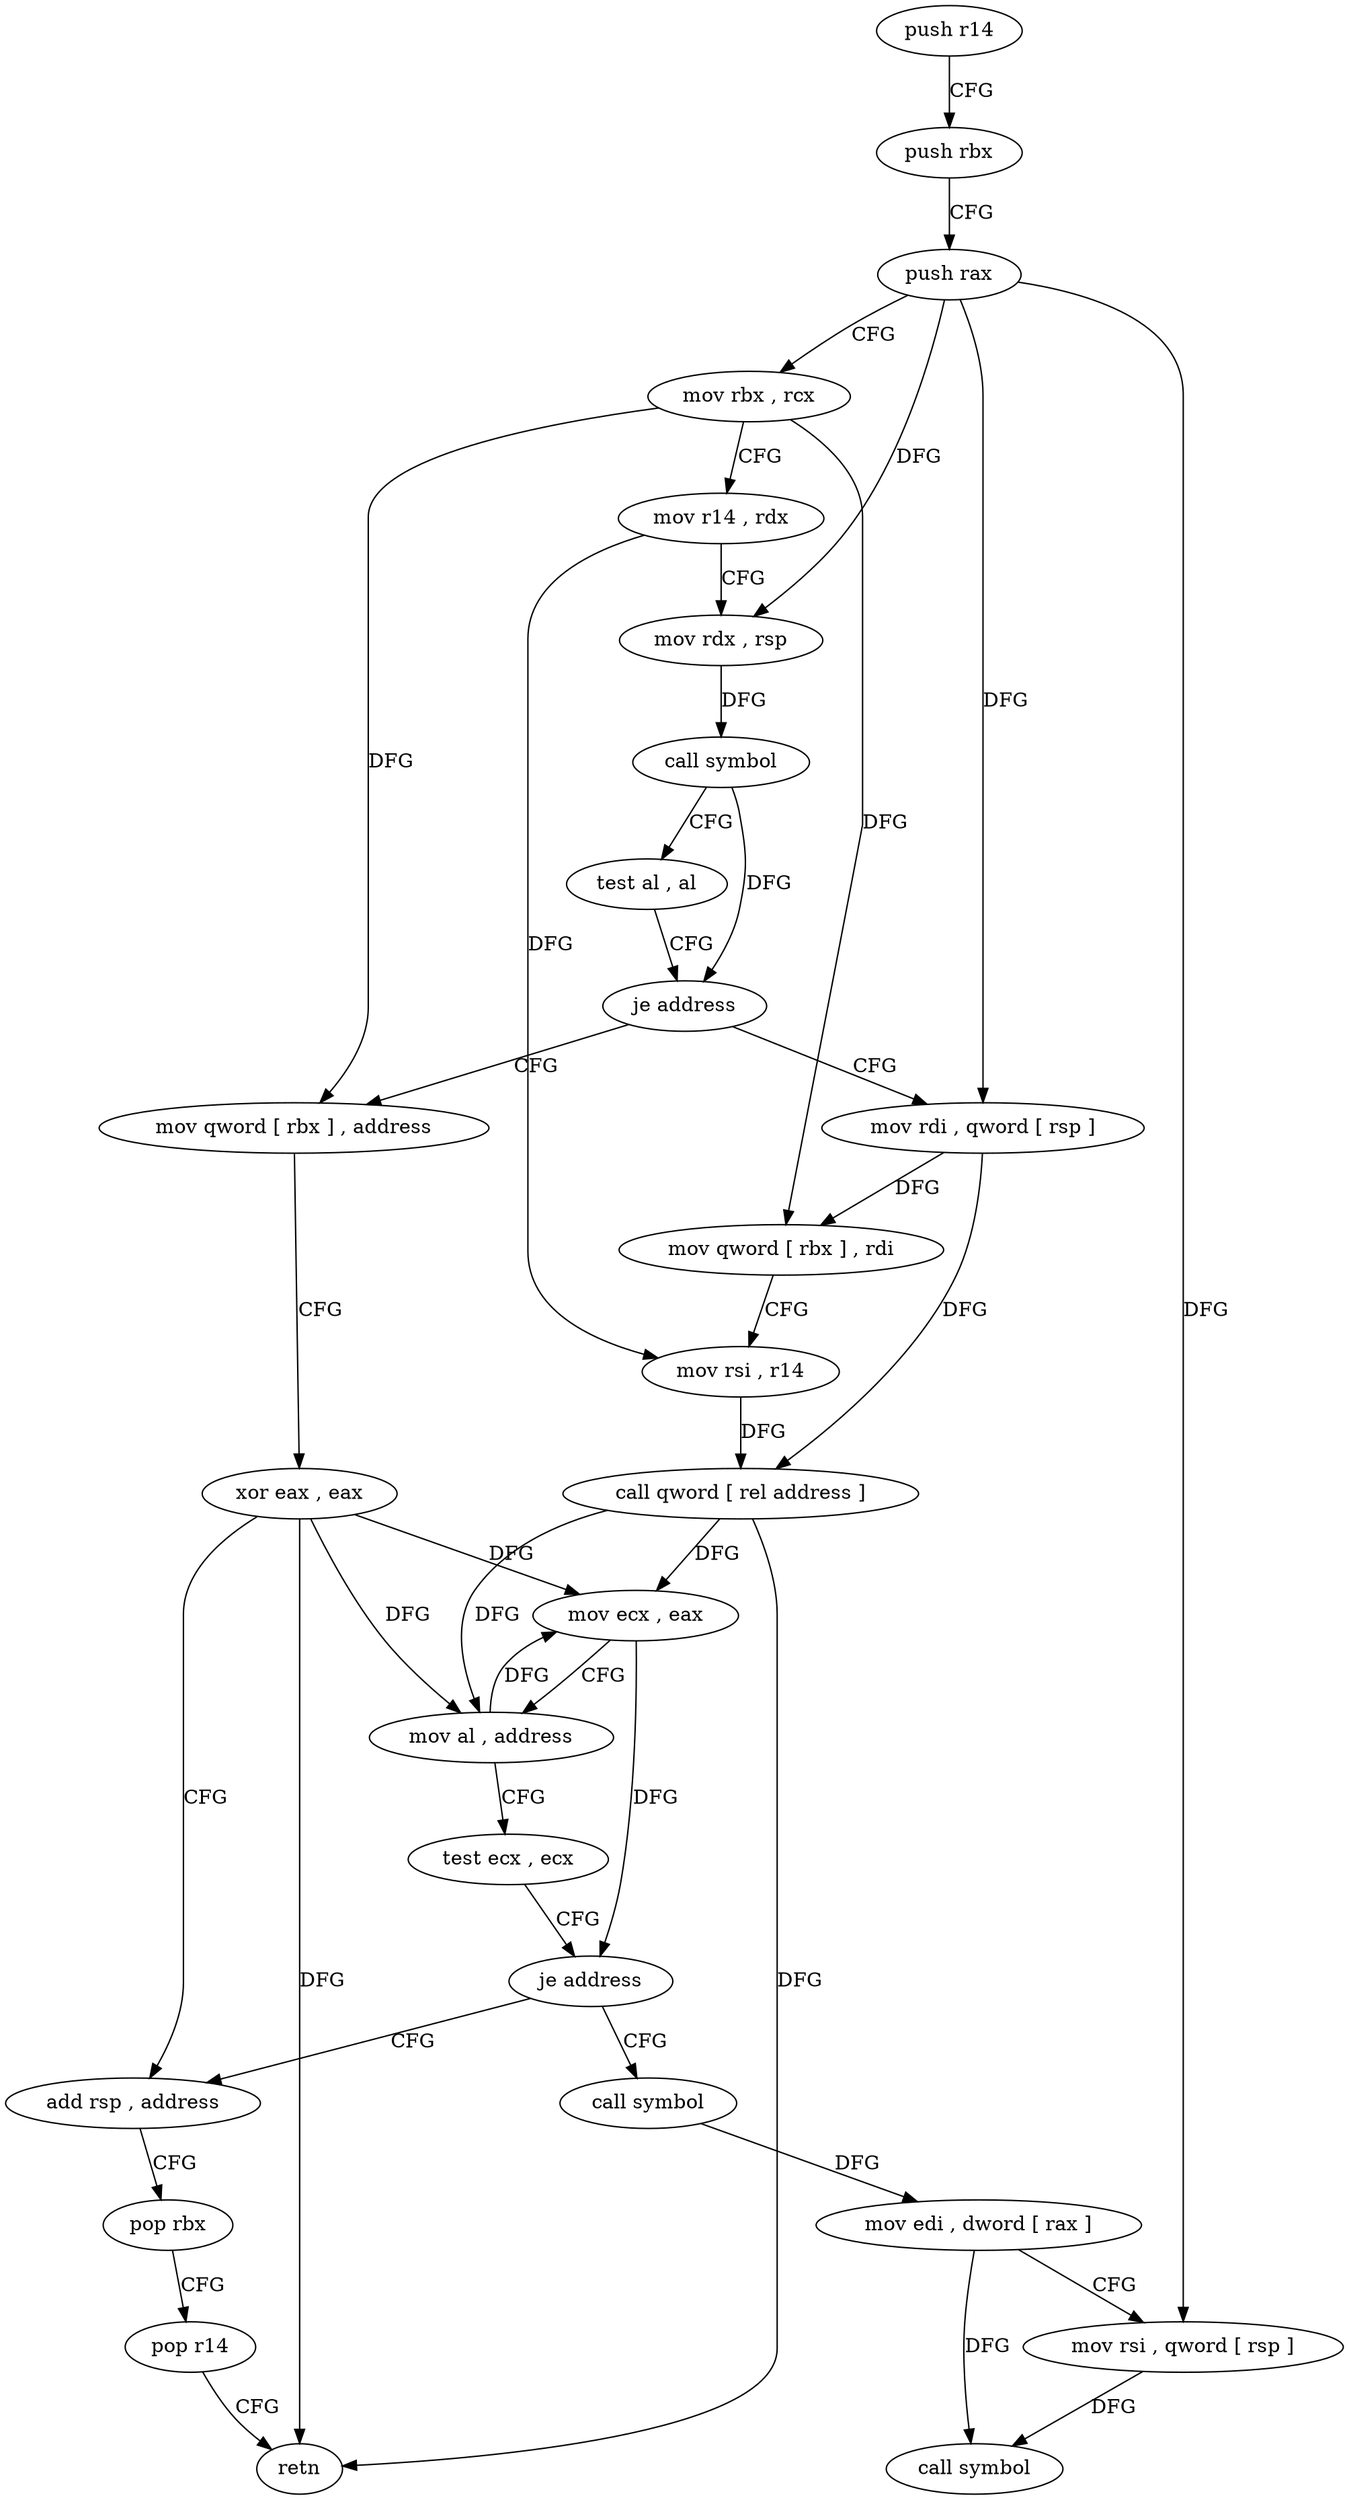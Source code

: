 digraph "func" {
"4246896" [label = "push r14" ]
"4246898" [label = "push rbx" ]
"4246899" [label = "push rax" ]
"4246900" [label = "mov rbx , rcx" ]
"4246903" [label = "mov r14 , rdx" ]
"4246906" [label = "mov rdx , rsp" ]
"4246909" [label = "call symbol" ]
"4246914" [label = "test al , al" ]
"4246916" [label = "je address" ]
"4246958" [label = "mov qword [ rbx ] , address" ]
"4246918" [label = "mov rdi , qword [ rsp ]" ]
"4246965" [label = "xor eax , eax" ]
"4246967" [label = "add rsp , address" ]
"4246922" [label = "mov qword [ rbx ] , rdi" ]
"4246925" [label = "mov rsi , r14" ]
"4246928" [label = "call qword [ rel address ]" ]
"4246934" [label = "mov ecx , eax" ]
"4246936" [label = "mov al , address" ]
"4246938" [label = "test ecx , ecx" ]
"4246940" [label = "je address" ]
"4246942" [label = "call symbol" ]
"4246971" [label = "pop rbx" ]
"4246972" [label = "pop r14" ]
"4246974" [label = "retn" ]
"4246947" [label = "mov edi , dword [ rax ]" ]
"4246949" [label = "mov rsi , qword [ rsp ]" ]
"4246953" [label = "call symbol" ]
"4246896" -> "4246898" [ label = "CFG" ]
"4246898" -> "4246899" [ label = "CFG" ]
"4246899" -> "4246900" [ label = "CFG" ]
"4246899" -> "4246918" [ label = "DFG" ]
"4246899" -> "4246949" [ label = "DFG" ]
"4246899" -> "4246906" [ label = "DFG" ]
"4246900" -> "4246903" [ label = "CFG" ]
"4246900" -> "4246958" [ label = "DFG" ]
"4246900" -> "4246922" [ label = "DFG" ]
"4246903" -> "4246906" [ label = "CFG" ]
"4246903" -> "4246925" [ label = "DFG" ]
"4246906" -> "4246909" [ label = "DFG" ]
"4246909" -> "4246914" [ label = "CFG" ]
"4246909" -> "4246916" [ label = "DFG" ]
"4246914" -> "4246916" [ label = "CFG" ]
"4246916" -> "4246958" [ label = "CFG" ]
"4246916" -> "4246918" [ label = "CFG" ]
"4246958" -> "4246965" [ label = "CFG" ]
"4246918" -> "4246922" [ label = "DFG" ]
"4246918" -> "4246928" [ label = "DFG" ]
"4246965" -> "4246967" [ label = "CFG" ]
"4246965" -> "4246934" [ label = "DFG" ]
"4246965" -> "4246936" [ label = "DFG" ]
"4246965" -> "4246974" [ label = "DFG" ]
"4246967" -> "4246971" [ label = "CFG" ]
"4246922" -> "4246925" [ label = "CFG" ]
"4246925" -> "4246928" [ label = "DFG" ]
"4246928" -> "4246934" [ label = "DFG" ]
"4246928" -> "4246936" [ label = "DFG" ]
"4246928" -> "4246974" [ label = "DFG" ]
"4246934" -> "4246936" [ label = "CFG" ]
"4246934" -> "4246940" [ label = "DFG" ]
"4246936" -> "4246938" [ label = "CFG" ]
"4246936" -> "4246934" [ label = "DFG" ]
"4246938" -> "4246940" [ label = "CFG" ]
"4246940" -> "4246967" [ label = "CFG" ]
"4246940" -> "4246942" [ label = "CFG" ]
"4246942" -> "4246947" [ label = "DFG" ]
"4246971" -> "4246972" [ label = "CFG" ]
"4246972" -> "4246974" [ label = "CFG" ]
"4246947" -> "4246949" [ label = "CFG" ]
"4246947" -> "4246953" [ label = "DFG" ]
"4246949" -> "4246953" [ label = "DFG" ]
}
